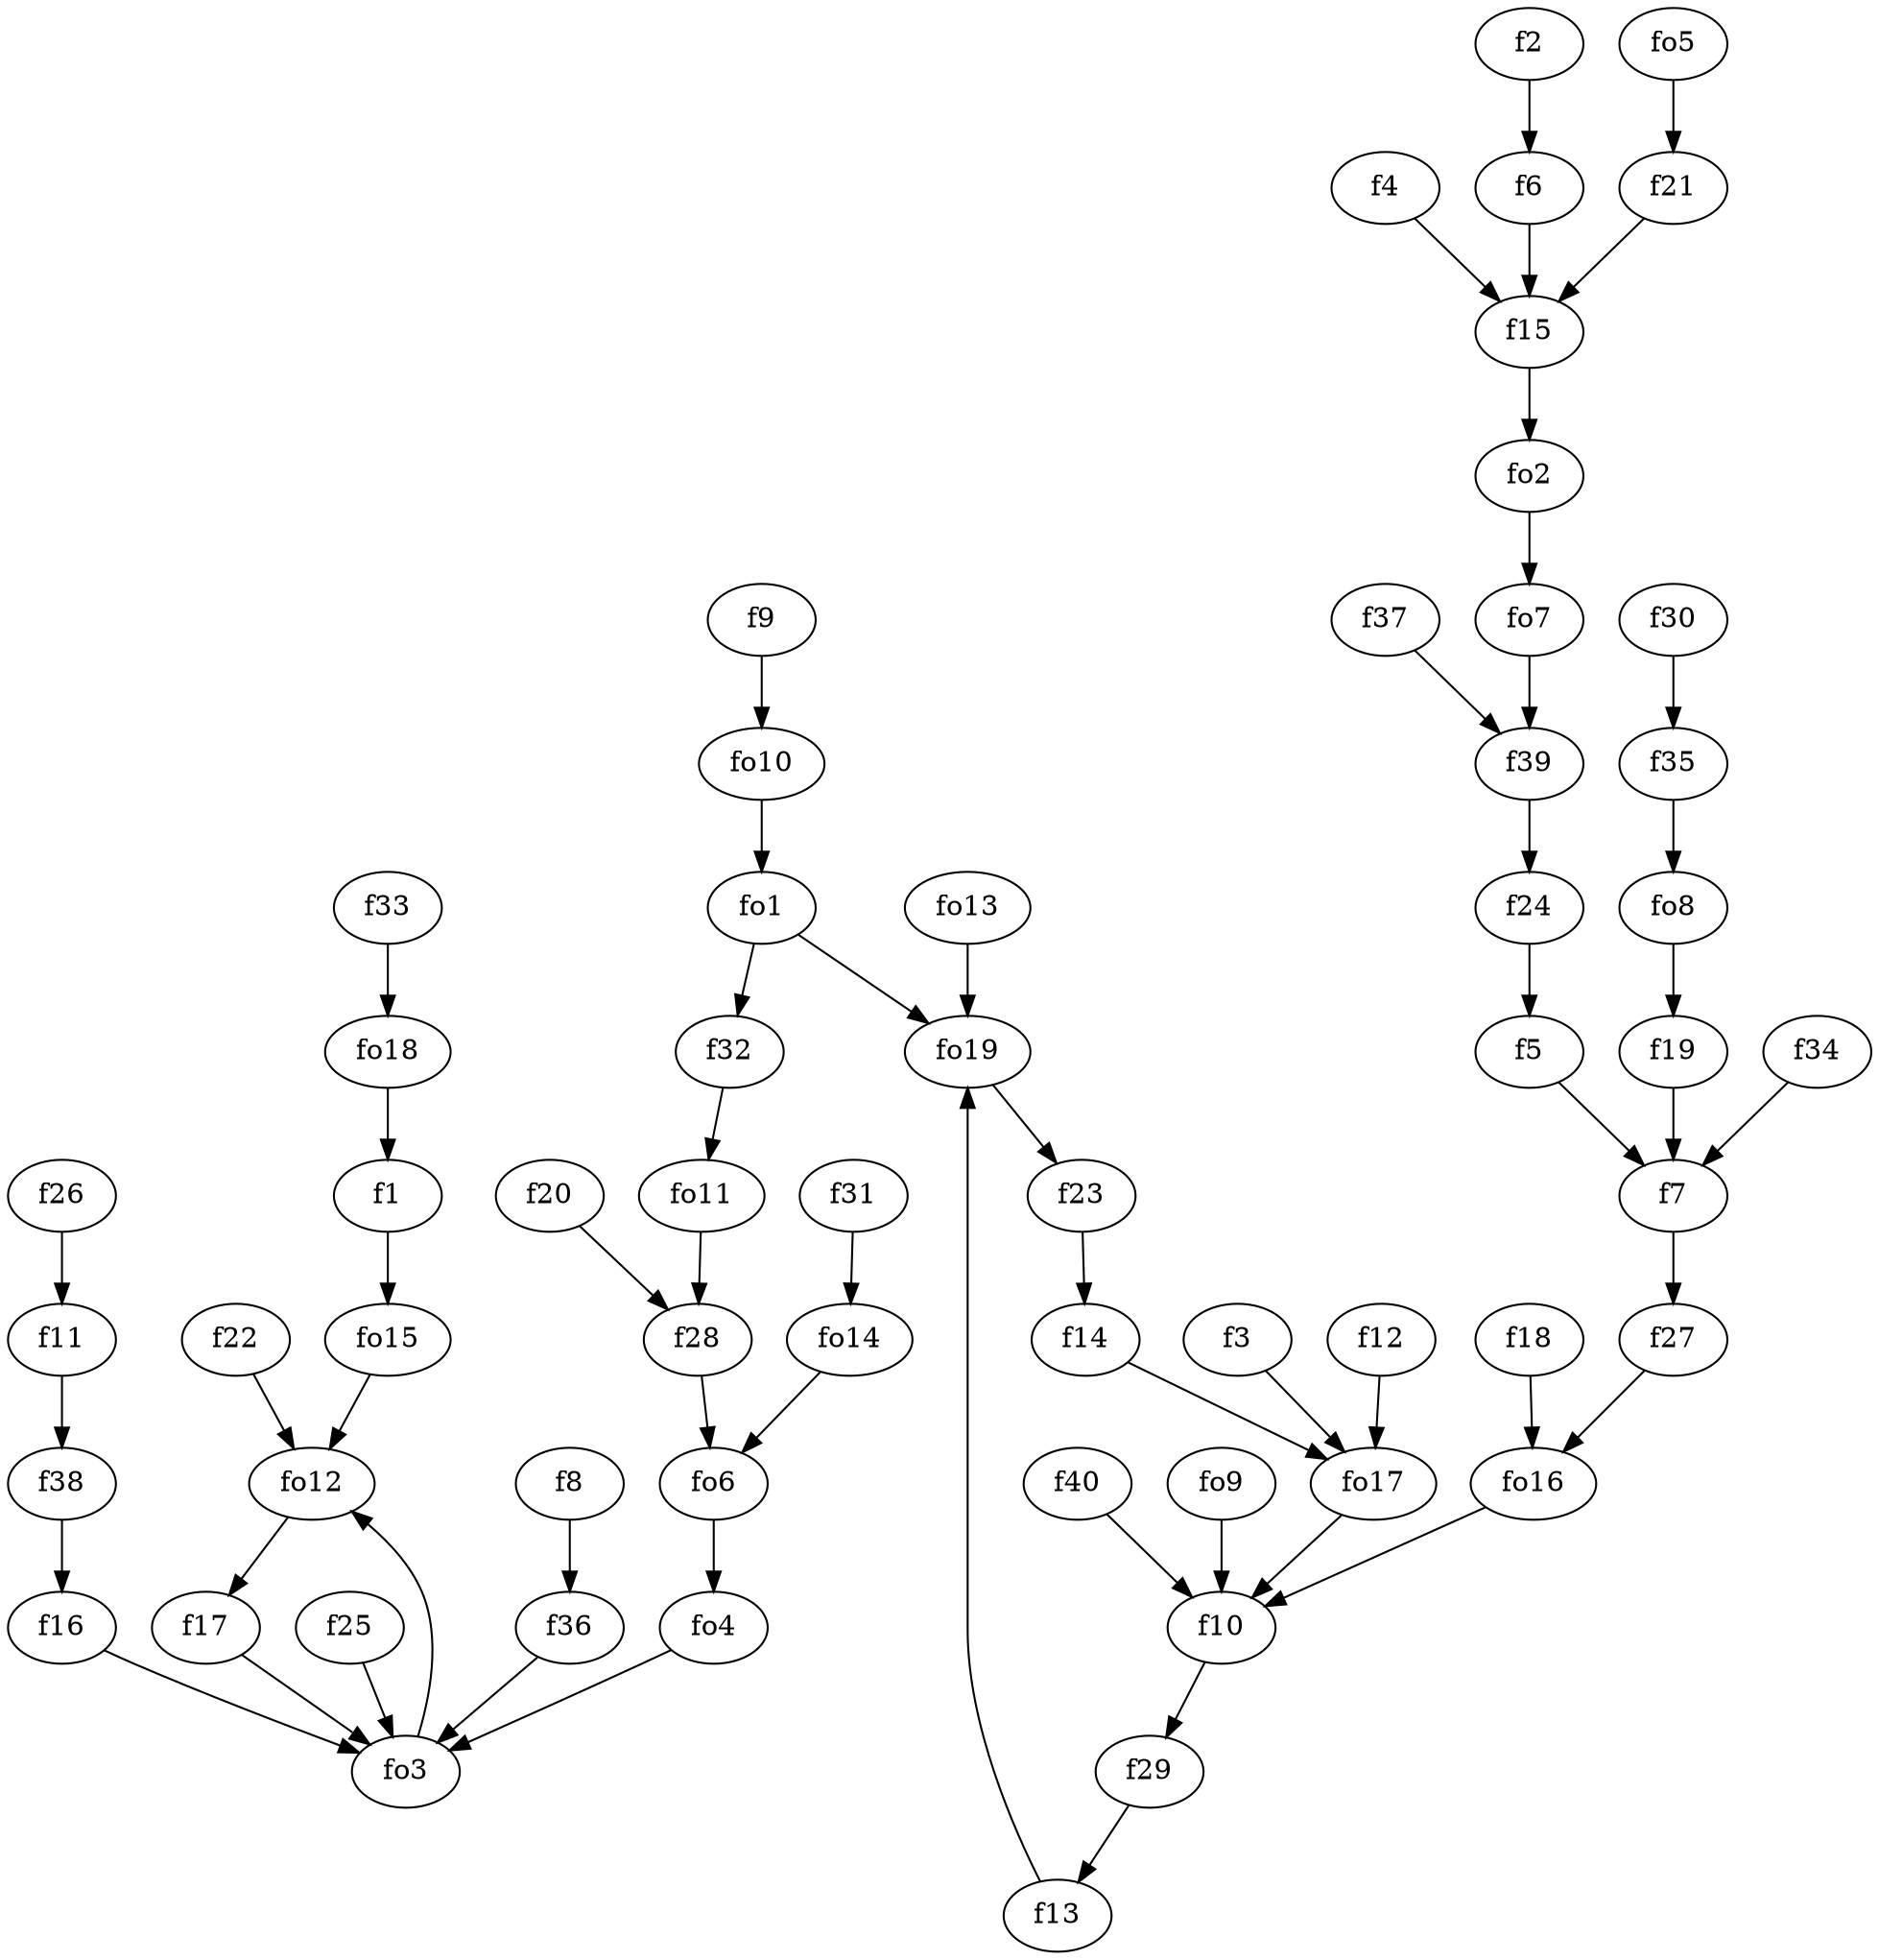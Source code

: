 strict digraph  {
f1;
f2;
f3;
f4;
f5;
f6;
f7;
f8;
f9;
f10;
f11;
f12;
f13;
f14;
f15;
f16;
f17;
f18;
f19;
f20;
f21;
f22;
f23;
f24;
f25;
f26;
f27;
f28;
f29;
f30;
f31;
f32;
f33;
f34;
f35;
f36;
f37;
f38;
f39;
f40;
fo1;
fo2;
fo3;
fo4;
fo5;
fo6;
fo7;
fo8;
fo9;
fo10;
fo11;
fo12;
fo13;
fo14;
fo15;
fo16;
fo17;
fo18;
fo19;
f1 -> fo15  [weight=2];
f2 -> f6  [weight=2];
f3 -> fo17  [weight=2];
f4 -> f15  [weight=2];
f5 -> f7  [weight=2];
f6 -> f15  [weight=2];
f7 -> f27  [weight=2];
f8 -> f36  [weight=2];
f9 -> fo10  [weight=2];
f10 -> f29  [weight=2];
f11 -> f38  [weight=2];
f12 -> fo17  [weight=2];
f13 -> fo19  [weight=2];
f14 -> fo17  [weight=2];
f15 -> fo2  [weight=2];
f16 -> fo3  [weight=2];
f17 -> fo3  [weight=2];
f18 -> fo16  [weight=2];
f19 -> f7  [weight=2];
f20 -> f28  [weight=2];
f21 -> f15  [weight=2];
f22 -> fo12  [weight=2];
f23 -> f14  [weight=2];
f24 -> f5  [weight=2];
f25 -> fo3  [weight=2];
f26 -> f11  [weight=2];
f27 -> fo16  [weight=2];
f28 -> fo6  [weight=2];
f29 -> f13  [weight=2];
f30 -> f35  [weight=2];
f31 -> fo14  [weight=2];
f32 -> fo11  [weight=2];
f33 -> fo18  [weight=2];
f34 -> f7  [weight=2];
f35 -> fo8  [weight=2];
f36 -> fo3  [weight=2];
f37 -> f39  [weight=2];
f38 -> f16  [weight=2];
f39 -> f24  [weight=2];
f40 -> f10  [weight=2];
fo1 -> f32  [weight=2];
fo1 -> fo19  [weight=2];
fo2 -> fo7  [weight=2];
fo3 -> fo12  [weight=2];
fo4 -> fo3  [weight=2];
fo5 -> f21  [weight=2];
fo6 -> fo4  [weight=2];
fo7 -> f39  [weight=2];
fo8 -> f19  [weight=2];
fo9 -> f10  [weight=2];
fo10 -> fo1  [weight=2];
fo11 -> f28  [weight=2];
fo12 -> f17  [weight=2];
fo13 -> fo19  [weight=2];
fo14 -> fo6  [weight=2];
fo15 -> fo12  [weight=2];
fo16 -> f10  [weight=2];
fo17 -> f10  [weight=2];
fo18 -> f1  [weight=2];
fo19 -> f23  [weight=2];
}
